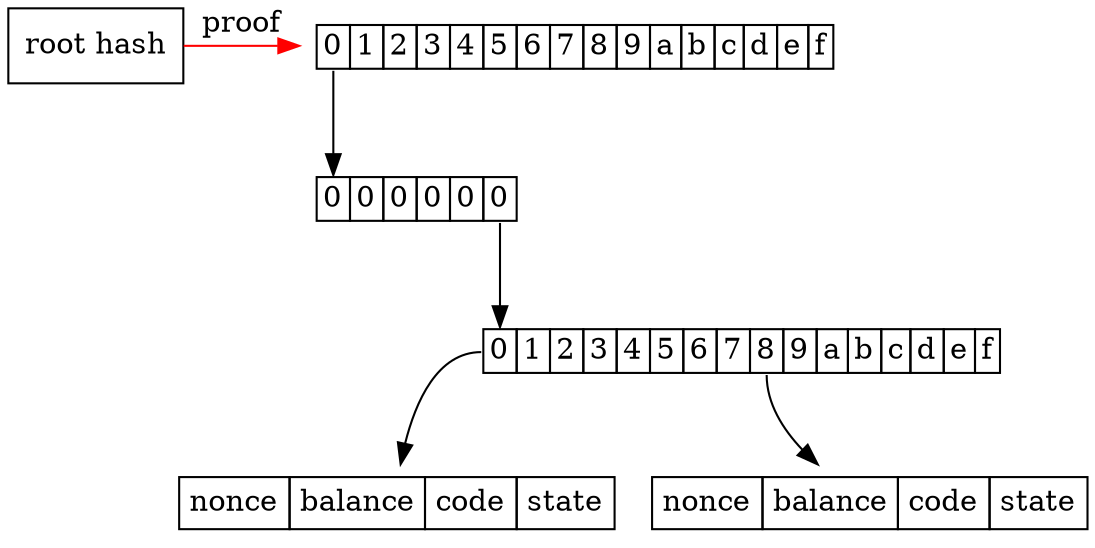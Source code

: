 digraph D {
        root [label="root hash",shape=rect]

sbranch [shape=none,label=<<table border="0" cellborder="1" cellspacing="0"><tr><td port="0">0</td><td port="1">1</td><td port="2">2</td><td port="3">3</td><td port="4">4</td><td port="5">5</td><td port="6">6</td><td port="7">7</td><td port="8">8</td><td port="9">9</td><td port="10">a</td><td port="11">b</td><td port="12">c</td><td port="13">d</td><td port="14">e</td><td port="15">f</td></tr></table>>]
    	sbranch0000000 [shape=none,label=<<table border="0" cellborder="1" cellspacing="0"><tr><td port="0">0</td><td port="1">1</td><td port="2">2</td><td port="3">3</td><td port="4">4</td><td port="5">5</td><td port="6">6</td><td port="7">7</td><td port="8">8</td><td port="9">9</td><td port="10">a</td><td port="11">b</td><td port="12">c</td><td port="13">d</td><td port="14">e</td><td port="15">f</td></tr></table>>]
	    sleaf00000000 [shape=none,margin=0,label=<<table border="0" cellborder="1" cellspacing="0" cellpadding="4"><tr><td port="0">nonce</td><td>balance</td><td>code</td><td>state</td></tr></table>>]
	    sleaf00000008 [shape=none,margin=0,label=<<table border="0" cellborder="1" cellspacing="0" cellpadding="4"><tr><td port="0">nonce</td><td>balance</td><td>code</td><td>state</td></tr></table>>]
	    sextension0 [shape=none,label=<<table border="0" cellspacing="0" cellborder="1"><tr><td port="0">0</td><td port="1">0</td><td port="2">0</td><td port="3">0</td><td port="4">0</td><td port="5">0</td></tr></table>>]

        sbranch:0 -> sextension0:0
        sextension0:5 -> sbranch0000000:0
        sbranch0000000:0 -> sleaf00000000
        sbranch0000000:8 -> sleaf00000008
        
        
        {rank=same; root; sbranch}
        root -> sbranch [label="proof",color=red]
    }
